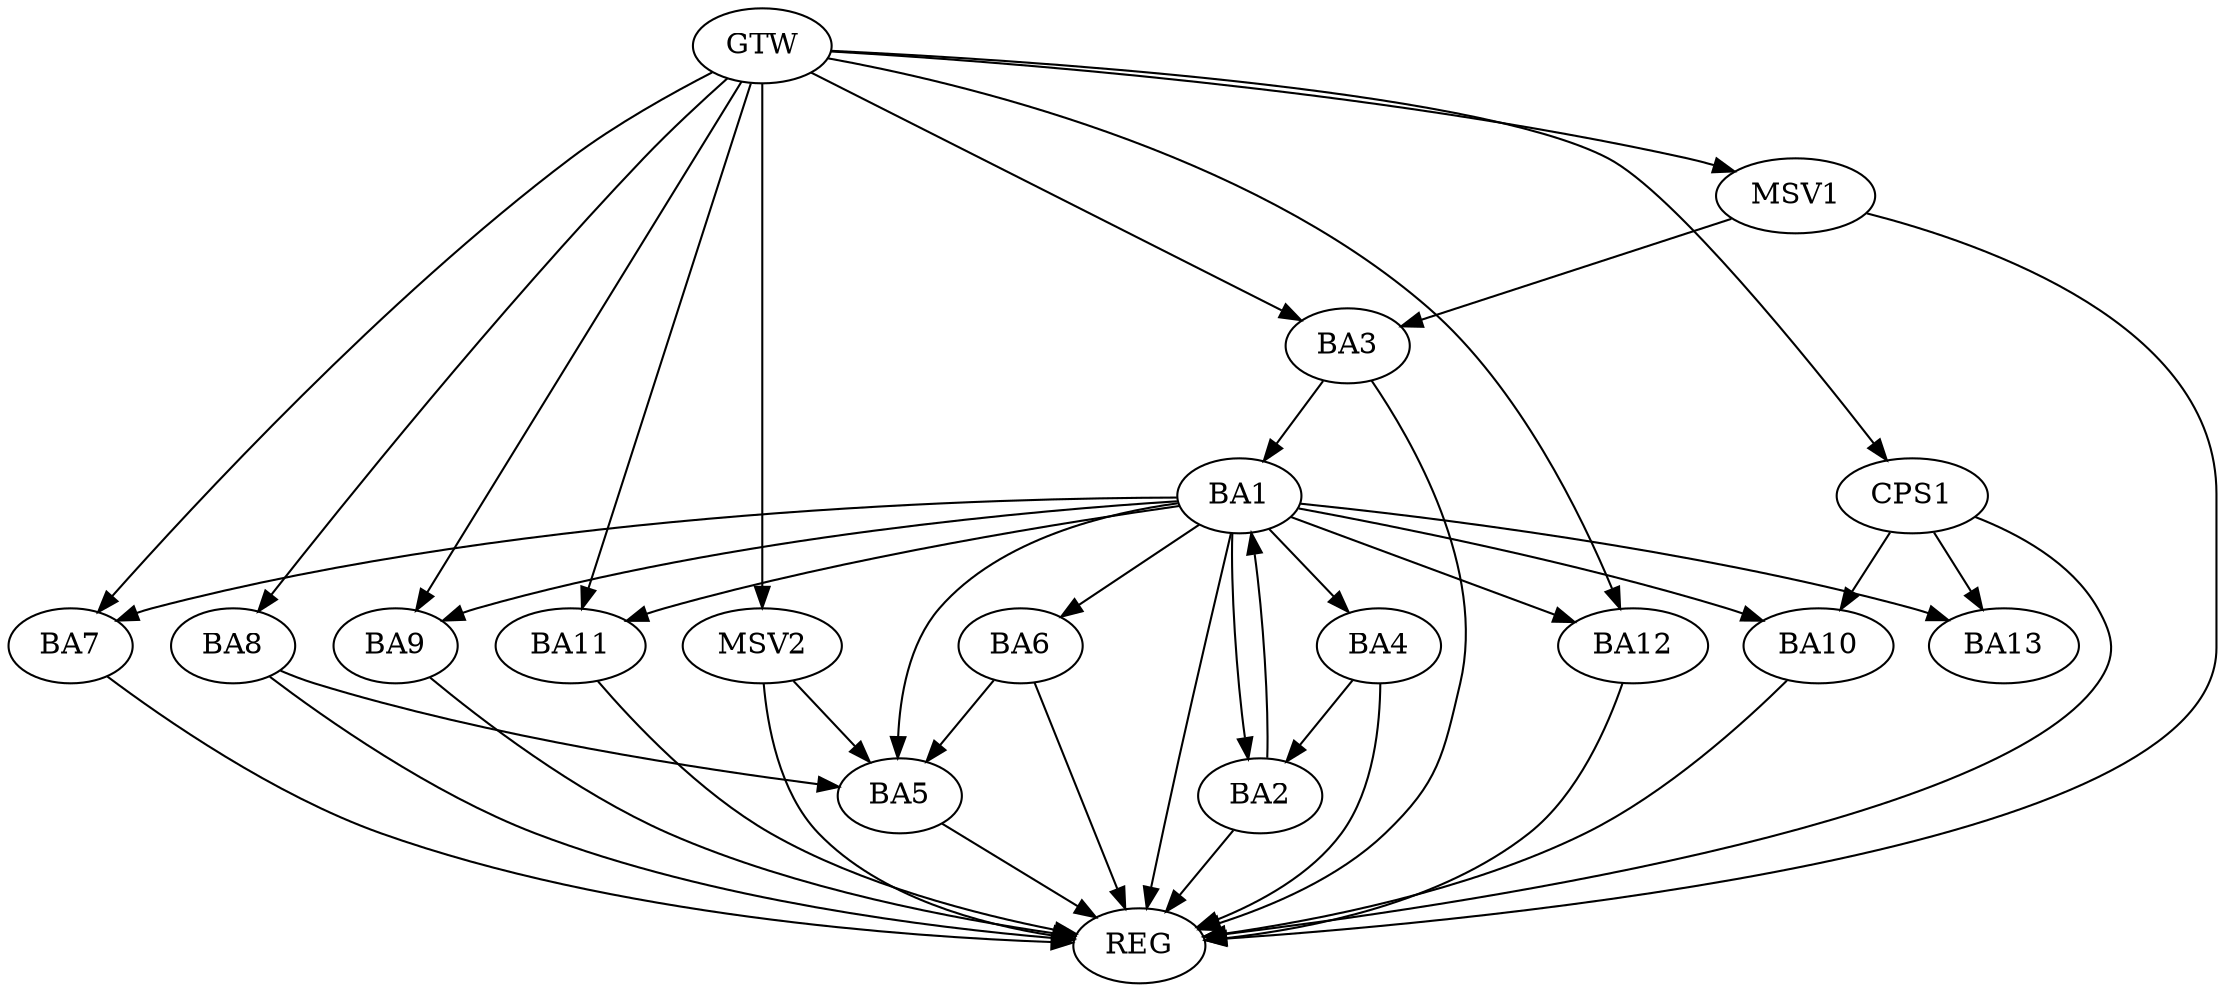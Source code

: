strict digraph G {
  BA1 [ label="BA1" ];
  BA2 [ label="BA2" ];
  BA3 [ label="BA3" ];
  BA4 [ label="BA4" ];
  BA5 [ label="BA5" ];
  BA6 [ label="BA6" ];
  BA7 [ label="BA7" ];
  BA8 [ label="BA8" ];
  BA9 [ label="BA9" ];
  BA10 [ label="BA10" ];
  BA11 [ label="BA11" ];
  BA12 [ label="BA12" ];
  BA13 [ label="BA13" ];
  CPS1 [ label="CPS1" ];
  GTW [ label="GTW" ];
  REG [ label="REG" ];
  MSV1 [ label="MSV1" ];
  MSV2 [ label="MSV2" ];
  BA1 -> BA2;
  BA2 -> BA1;
  BA3 -> BA1;
  BA4 -> BA2;
  BA6 -> BA5;
  BA8 -> BA5;
  CPS1 -> BA13;
  CPS1 -> BA10;
  GTW -> BA3;
  GTW -> BA7;
  GTW -> BA8;
  GTW -> BA9;
  GTW -> BA11;
  GTW -> BA12;
  GTW -> CPS1;
  BA1 -> REG;
  BA2 -> REG;
  BA3 -> REG;
  BA4 -> REG;
  BA5 -> REG;
  BA6 -> REG;
  BA7 -> REG;
  BA8 -> REG;
  BA9 -> REG;
  BA10 -> REG;
  BA11 -> REG;
  BA12 -> REG;
  CPS1 -> REG;
  BA1 -> BA11;
  BA1 -> BA6;
  BA1 -> BA10;
  BA1 -> BA12;
  BA1 -> BA5;
  BA1 -> BA13;
  BA1 -> BA4;
  BA1 -> BA9;
  BA1 -> BA7;
  MSV1 -> BA3;
  GTW -> MSV1;
  MSV1 -> REG;
  MSV2 -> BA5;
  GTW -> MSV2;
  MSV2 -> REG;
}
